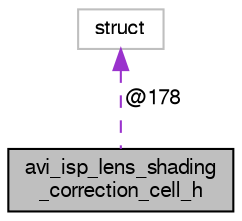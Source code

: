 digraph "avi_isp_lens_shading_correction_cell_h"
{
  edge [fontname="FreeSans",fontsize="10",labelfontname="FreeSans",labelfontsize="10"];
  node [fontname="FreeSans",fontsize="10",shape=record];
  Node1 [label="avi_isp_lens_shading\l_correction_cell_h",height=0.2,width=0.4,color="black", fillcolor="grey75", style="filled", fontcolor="black"];
  Node2 -> Node1 [dir="back",color="darkorchid3",fontsize="10",style="dashed",label=" @178" ,fontname="FreeSans"];
  Node2 [label="struct",height=0.2,width=0.4,color="grey75", fillcolor="white", style="filled"];
}
